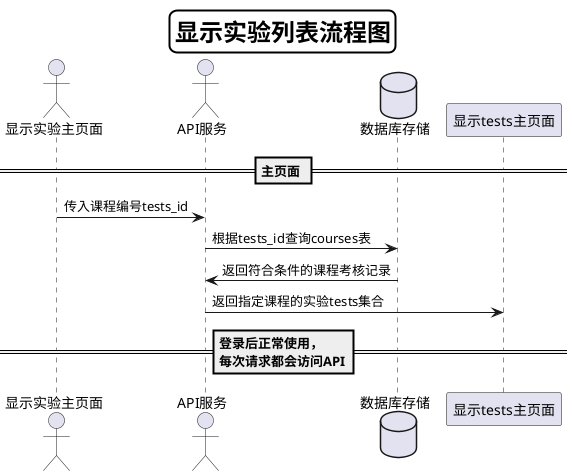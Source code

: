 @startuml
skinparam titleBorderRoundCorner 15
skinparam titleBorderThickness 2
skinparam titleBorderColor #Black
skinparam titleFontSize 24
Title 显示实验列表流程图


actor 显示实验主页面
actor API服务
database 数据库存储

== 主页面 ==
显示实验主页面->API服务:传入课程编号tests_id
API服务->数据库存储:根据tests_id查询courses表
数据库存储->API服务:返回符合条件的课程考核记录
API服务->显示tests主页面:返回指定课程的实验tests集合
== 登录后正常使用，\n每次请求都会访问API==

@enduml